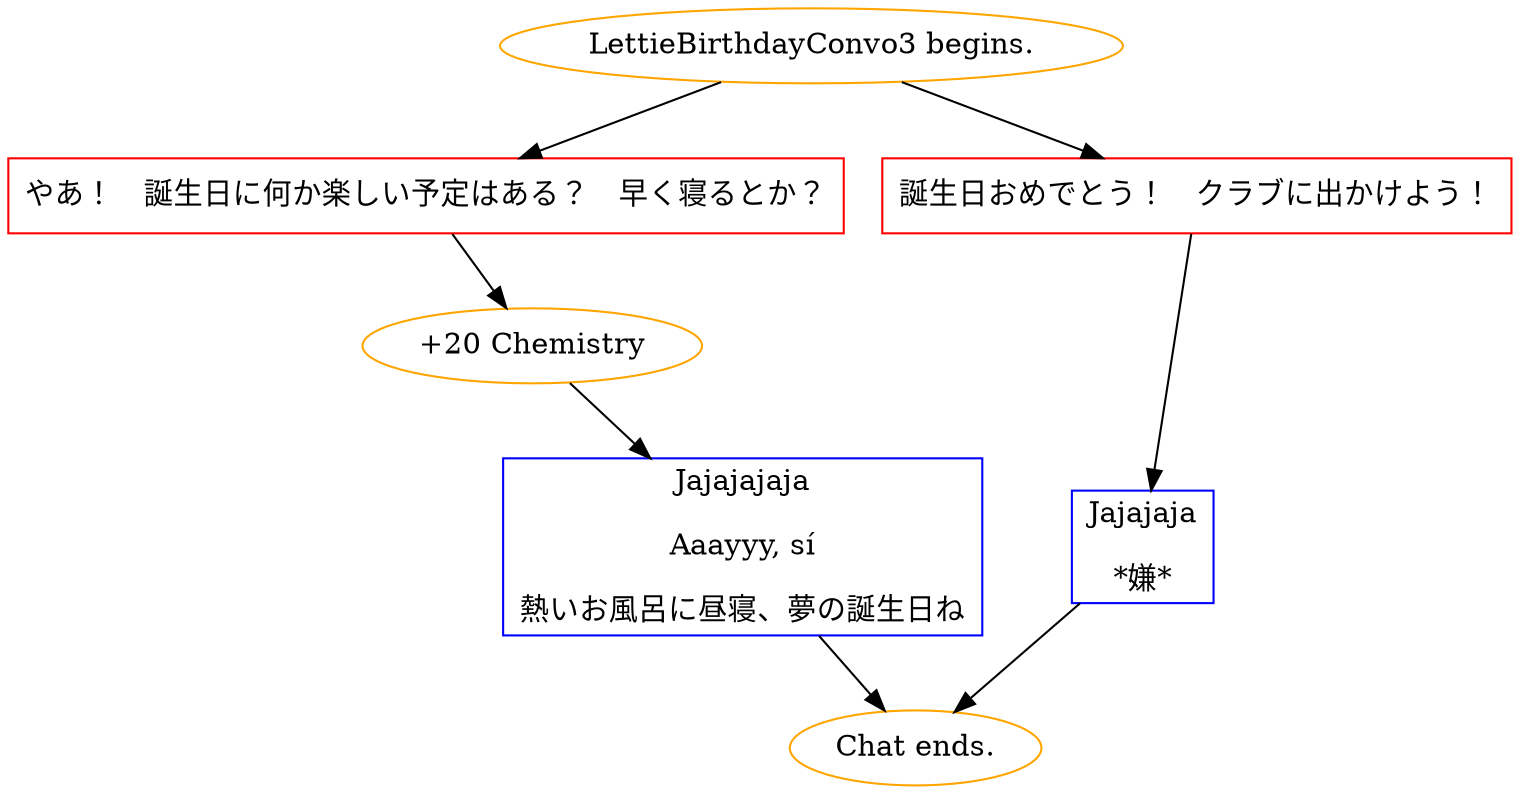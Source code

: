 digraph {
	"LettieBirthdayConvo3 begins." [color=orange];
		"LettieBirthdayConvo3 begins." -> j832429889;
		"LettieBirthdayConvo3 begins." -> j508795904;
	j832429889 [label="やあ！　誕生日に何か楽しい予定はある？　早く寝るとか？",shape=box,color=red];
		j832429889 -> j2835199614;
	j508795904 [label="誕生日おめでとう！　クラブに出かけよう！",shape=box,color=red];
		j508795904 -> j2839705857;
	j2835199614 [label="+20 Chemistry",color=orange];
		j2835199614 -> j1813568010;
	j2839705857 [label="Jajajaja
*嫌*",shape=box,color=blue];
		j2839705857 -> "Chat ends.";
	j1813568010 [label="Jajajajaja
Aaayyy, sí
熱いお風呂に昼寝、夢の誕生日ね",shape=box,color=blue];
		j1813568010 -> "Chat ends.";
	"Chat ends." [color=orange];
}